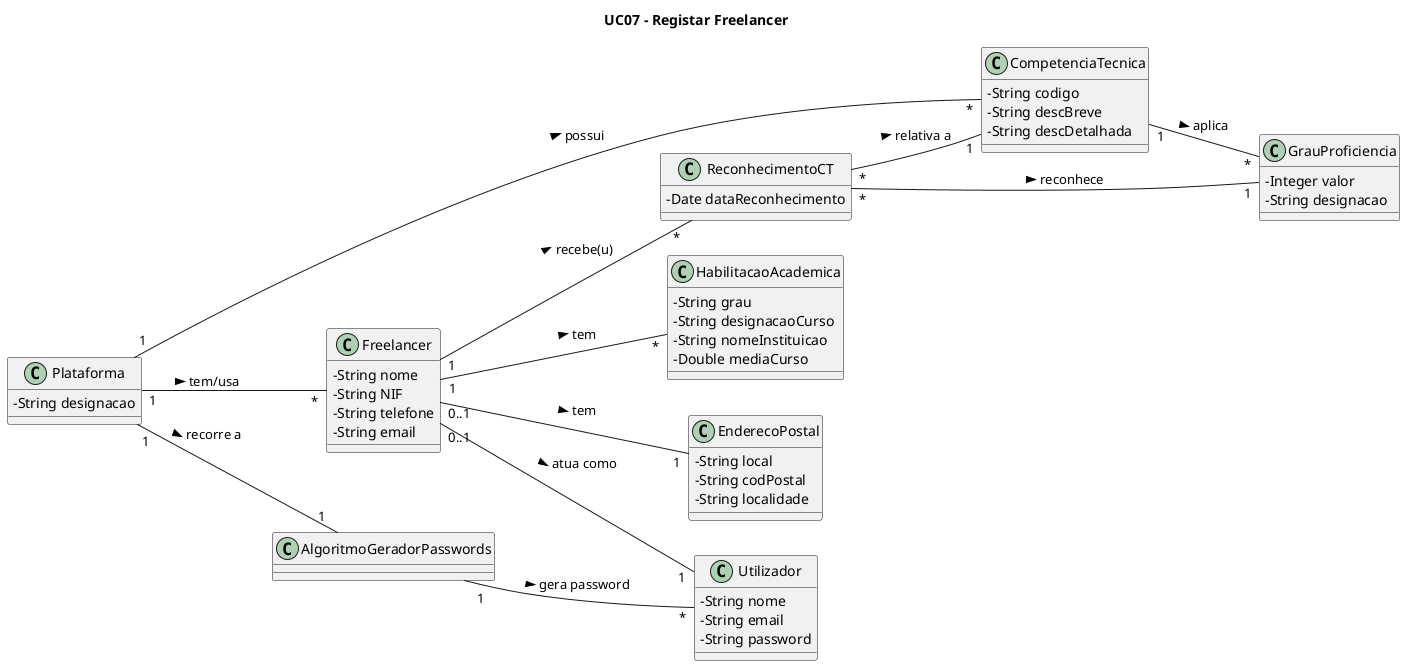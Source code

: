 @startuml

left to right direction
skinparam classAttributeIconSize 0

title UC07 - Registar Freelancer

class Plataforma {
  -String designacao
}

class Freelancer {
  -String nome
  -String NIF
  -String telefone
  -String email
}

class EnderecoPostal {
    -String local
    -String codPostal
    -String localidade
}

class ReconhecimentoCT{
    -Date dataReconhecimento
}

class AlgoritmoGeradorPasswords {

}

class HabilitacaoAcademica{
-String grau
-String designacaoCurso
-String nomeInstituicao
-Double mediaCurso

}

class CompetenciaTecnica {
  -String codigo
  -String descBreve
  -String descDetalhada
}

class GrauProficiencia {
    -Integer valor
    -String designacao
}

class Utilizador {
  -String nome
  -String email
  -String password
}

Plataforma "1" -- "*" CompetenciaTecnica : possui >
Plataforma "1" -- "*" Freelancer : tem/usa >
Plataforma "1" -- "1" AlgoritmoGeradorPasswords : recorre a >
Freelancer "0..1" -- "1" EnderecoPostal : tem >
Freelancer "1" -- "*" ReconhecimentoCT : recebe(u) >
Freelancer "1" -- "*" HabilitacaoAcademica : tem >
Freelancer "0..1" -- "1" Utilizador : atua como >
AlgoritmoGeradorPasswords "1" -- "*" Utilizador : gera password >
ReconhecimentoCT "*" -- "1" CompetenciaTecnica : relativa a >
ReconhecimentoCT "*" -- "1" GrauProficiencia : reconhece >
CompetenciaTecnica "1" -- "*" GrauProficiencia : aplica >

@enduml